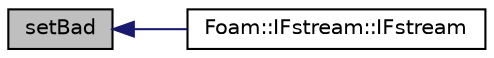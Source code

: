 digraph "setBad"
{
  bgcolor="transparent";
  edge [fontname="Helvetica",fontsize="10",labelfontname="Helvetica",labelfontsize="10"];
  node [fontname="Helvetica",fontsize="10",shape=record];
  rankdir="LR";
  Node2180 [label="setBad",height=0.2,width=0.4,color="black", fillcolor="grey75", style="filled", fontcolor="black"];
  Node2180 -> Node2181 [dir="back",color="midnightblue",fontsize="10",style="solid",fontname="Helvetica"];
  Node2181 [label="Foam::IFstream::IFstream",height=0.2,width=0.4,color="black",URL="$a27289.html#ab2c39d01f52ff1e9838f87d4df095772",tooltip="Construct from pathname. "];
}
